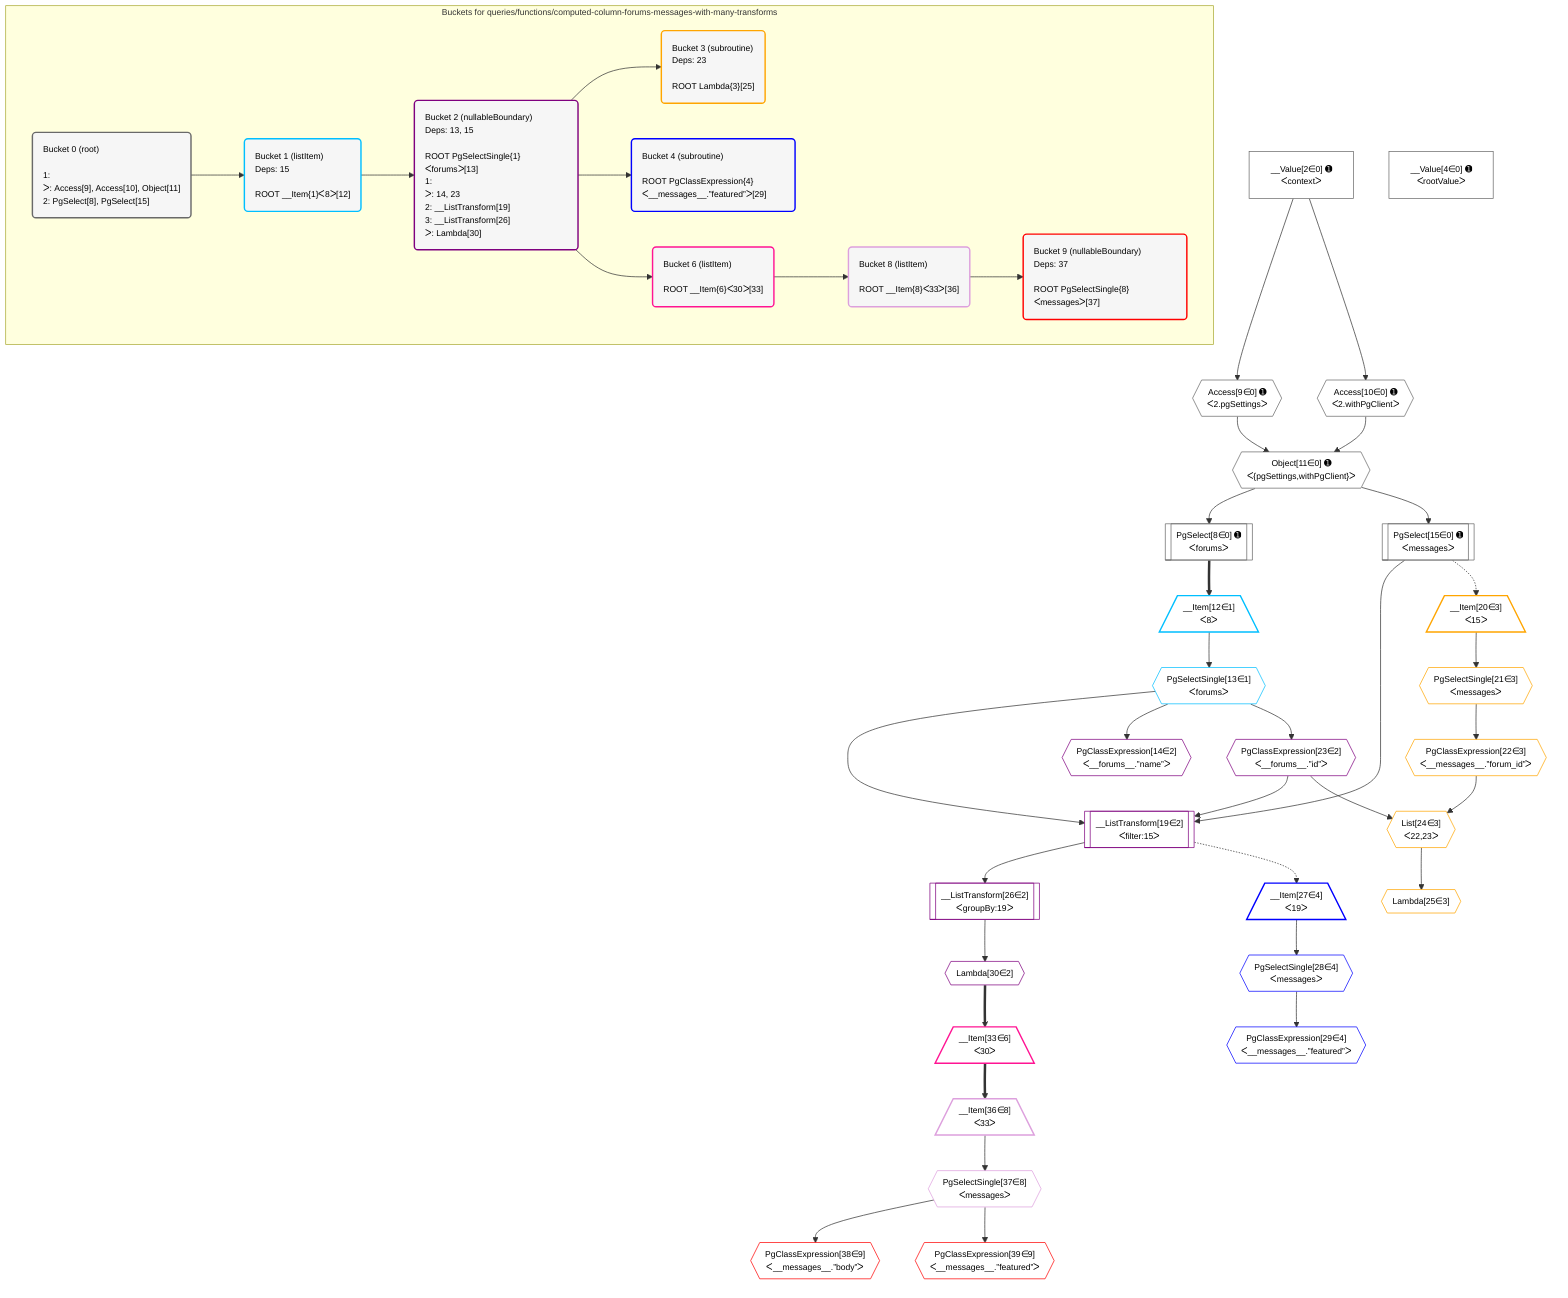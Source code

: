 %%{init: {'themeVariables': { 'fontSize': '12px'}}}%%
graph TD
    classDef path fill:#eee,stroke:#000,color:#000
    classDef plan fill:#fff,stroke-width:1px,color:#000
    classDef itemplan fill:#fff,stroke-width:2px,color:#000
    classDef unbatchedplan fill:#dff,stroke-width:1px,color:#000
    classDef sideeffectplan fill:#fcc,stroke-width:2px,color:#000
    classDef bucket fill:#f6f6f6,color:#000,stroke-width:2px,text-align:left


    %% plan dependencies
    Object11{{"Object[11∈0] ➊<br />ᐸ{pgSettings,withPgClient}ᐳ"}}:::plan
    Access9{{"Access[9∈0] ➊<br />ᐸ2.pgSettingsᐳ"}}:::plan
    Access10{{"Access[10∈0] ➊<br />ᐸ2.withPgClientᐳ"}}:::plan
    Access9 & Access10 --> Object11
    PgSelect8[["PgSelect[8∈0] ➊<br />ᐸforumsᐳ"]]:::plan
    Object11 --> PgSelect8
    __Value2["__Value[2∈0] ➊<br />ᐸcontextᐳ"]:::plan
    __Value2 --> Access9
    __Value2 --> Access10
    PgSelect15[["PgSelect[15∈0] ➊<br />ᐸmessagesᐳ"]]:::plan
    Object11 --> PgSelect15
    __Value4["__Value[4∈0] ➊<br />ᐸrootValueᐳ"]:::plan
    __Item12[/"__Item[12∈1]<br />ᐸ8ᐳ"\]:::itemplan
    PgSelect8 ==> __Item12
    PgSelectSingle13{{"PgSelectSingle[13∈1]<br />ᐸforumsᐳ"}}:::plan
    __Item12 --> PgSelectSingle13
    __ListTransform19[["__ListTransform[19∈2]<br />ᐸfilter:15ᐳ"]]:::plan
    PgClassExpression23{{"PgClassExpression[23∈2]<br />ᐸ__forums__.”id”ᐳ"}}:::plan
    PgSelect15 & PgSelectSingle13 & PgClassExpression23 --> __ListTransform19
    PgClassExpression14{{"PgClassExpression[14∈2]<br />ᐸ__forums__.”name”ᐳ"}}:::plan
    PgSelectSingle13 --> PgClassExpression14
    PgSelectSingle13 --> PgClassExpression23
    __ListTransform26[["__ListTransform[26∈2]<br />ᐸgroupBy:19ᐳ"]]:::plan
    __ListTransform19 --> __ListTransform26
    Lambda30{{"Lambda[30∈2]"}}:::plan
    __ListTransform26 --> Lambda30
    List24{{"List[24∈3]<br />ᐸ22,23ᐳ"}}:::plan
    PgClassExpression22{{"PgClassExpression[22∈3]<br />ᐸ__messages__.”forum_id”ᐳ"}}:::plan
    PgClassExpression22 & PgClassExpression23 --> List24
    __Item20[/"__Item[20∈3]<br />ᐸ15ᐳ"\]:::itemplan
    PgSelect15 -.-> __Item20
    PgSelectSingle21{{"PgSelectSingle[21∈3]<br />ᐸmessagesᐳ"}}:::plan
    __Item20 --> PgSelectSingle21
    PgSelectSingle21 --> PgClassExpression22
    Lambda25{{"Lambda[25∈3]"}}:::plan
    List24 --> Lambda25
    __Item27[/"__Item[27∈4]<br />ᐸ19ᐳ"\]:::itemplan
    __ListTransform19 -.-> __Item27
    PgSelectSingle28{{"PgSelectSingle[28∈4]<br />ᐸmessagesᐳ"}}:::plan
    __Item27 --> PgSelectSingle28
    PgClassExpression29{{"PgClassExpression[29∈4]<br />ᐸ__messages__.”featured”ᐳ"}}:::plan
    PgSelectSingle28 --> PgClassExpression29
    __Item33[/"__Item[33∈6]<br />ᐸ30ᐳ"\]:::itemplan
    Lambda30 ==> __Item33
    __Item36[/"__Item[36∈8]<br />ᐸ33ᐳ"\]:::itemplan
    __Item33 ==> __Item36
    PgSelectSingle37{{"PgSelectSingle[37∈8]<br />ᐸmessagesᐳ"}}:::plan
    __Item36 --> PgSelectSingle37
    PgClassExpression38{{"PgClassExpression[38∈9]<br />ᐸ__messages__.”body”ᐳ"}}:::plan
    PgSelectSingle37 --> PgClassExpression38
    PgClassExpression39{{"PgClassExpression[39∈9]<br />ᐸ__messages__.”featured”ᐳ"}}:::plan
    PgSelectSingle37 --> PgClassExpression39

    %% define steps

    subgraph "Buckets for queries/functions/computed-column-forums-messages-with-many-transforms"
    Bucket0("Bucket 0 (root)<br /><br />1: <br />ᐳ: Access[9], Access[10], Object[11]<br />2: PgSelect[8], PgSelect[15]"):::bucket
    classDef bucket0 stroke:#696969
    class Bucket0,__Value2,__Value4,PgSelect8,Access9,Access10,Object11,PgSelect15 bucket0
    Bucket1("Bucket 1 (listItem)<br />Deps: 15<br /><br />ROOT __Item{1}ᐸ8ᐳ[12]"):::bucket
    classDef bucket1 stroke:#00bfff
    class Bucket1,__Item12,PgSelectSingle13 bucket1
    Bucket2("Bucket 2 (nullableBoundary)<br />Deps: 13, 15<br /><br />ROOT PgSelectSingle{1}ᐸforumsᐳ[13]<br />1: <br />ᐳ: 14, 23<br />2: __ListTransform[19]<br />3: __ListTransform[26]<br />ᐳ: Lambda[30]"):::bucket
    classDef bucket2 stroke:#7f007f
    class Bucket2,PgClassExpression14,__ListTransform19,PgClassExpression23,__ListTransform26,Lambda30 bucket2
    Bucket3("Bucket 3 (subroutine)<br />Deps: 23<br /><br />ROOT Lambda{3}[25]"):::bucket
    classDef bucket3 stroke:#ffa500
    class Bucket3,__Item20,PgSelectSingle21,PgClassExpression22,List24,Lambda25 bucket3
    Bucket4("Bucket 4 (subroutine)<br /><br />ROOT PgClassExpression{4}ᐸ__messages__.”featured”ᐳ[29]"):::bucket
    classDef bucket4 stroke:#0000ff
    class Bucket4,__Item27,PgSelectSingle28,PgClassExpression29 bucket4
    Bucket6("Bucket 6 (listItem)<br /><br />ROOT __Item{6}ᐸ30ᐳ[33]"):::bucket
    classDef bucket6 stroke:#ff1493
    class Bucket6,__Item33 bucket6
    Bucket8("Bucket 8 (listItem)<br /><br />ROOT __Item{8}ᐸ33ᐳ[36]"):::bucket
    classDef bucket8 stroke:#dda0dd
    class Bucket8,__Item36,PgSelectSingle37 bucket8
    Bucket9("Bucket 9 (nullableBoundary)<br />Deps: 37<br /><br />ROOT PgSelectSingle{8}ᐸmessagesᐳ[37]"):::bucket
    classDef bucket9 stroke:#ff0000
    class Bucket9,PgClassExpression38,PgClassExpression39 bucket9
    Bucket0 --> Bucket1
    Bucket1 --> Bucket2
    Bucket2 --> Bucket3 & Bucket4 & Bucket6
    Bucket6 --> Bucket8
    Bucket8 --> Bucket9
    end